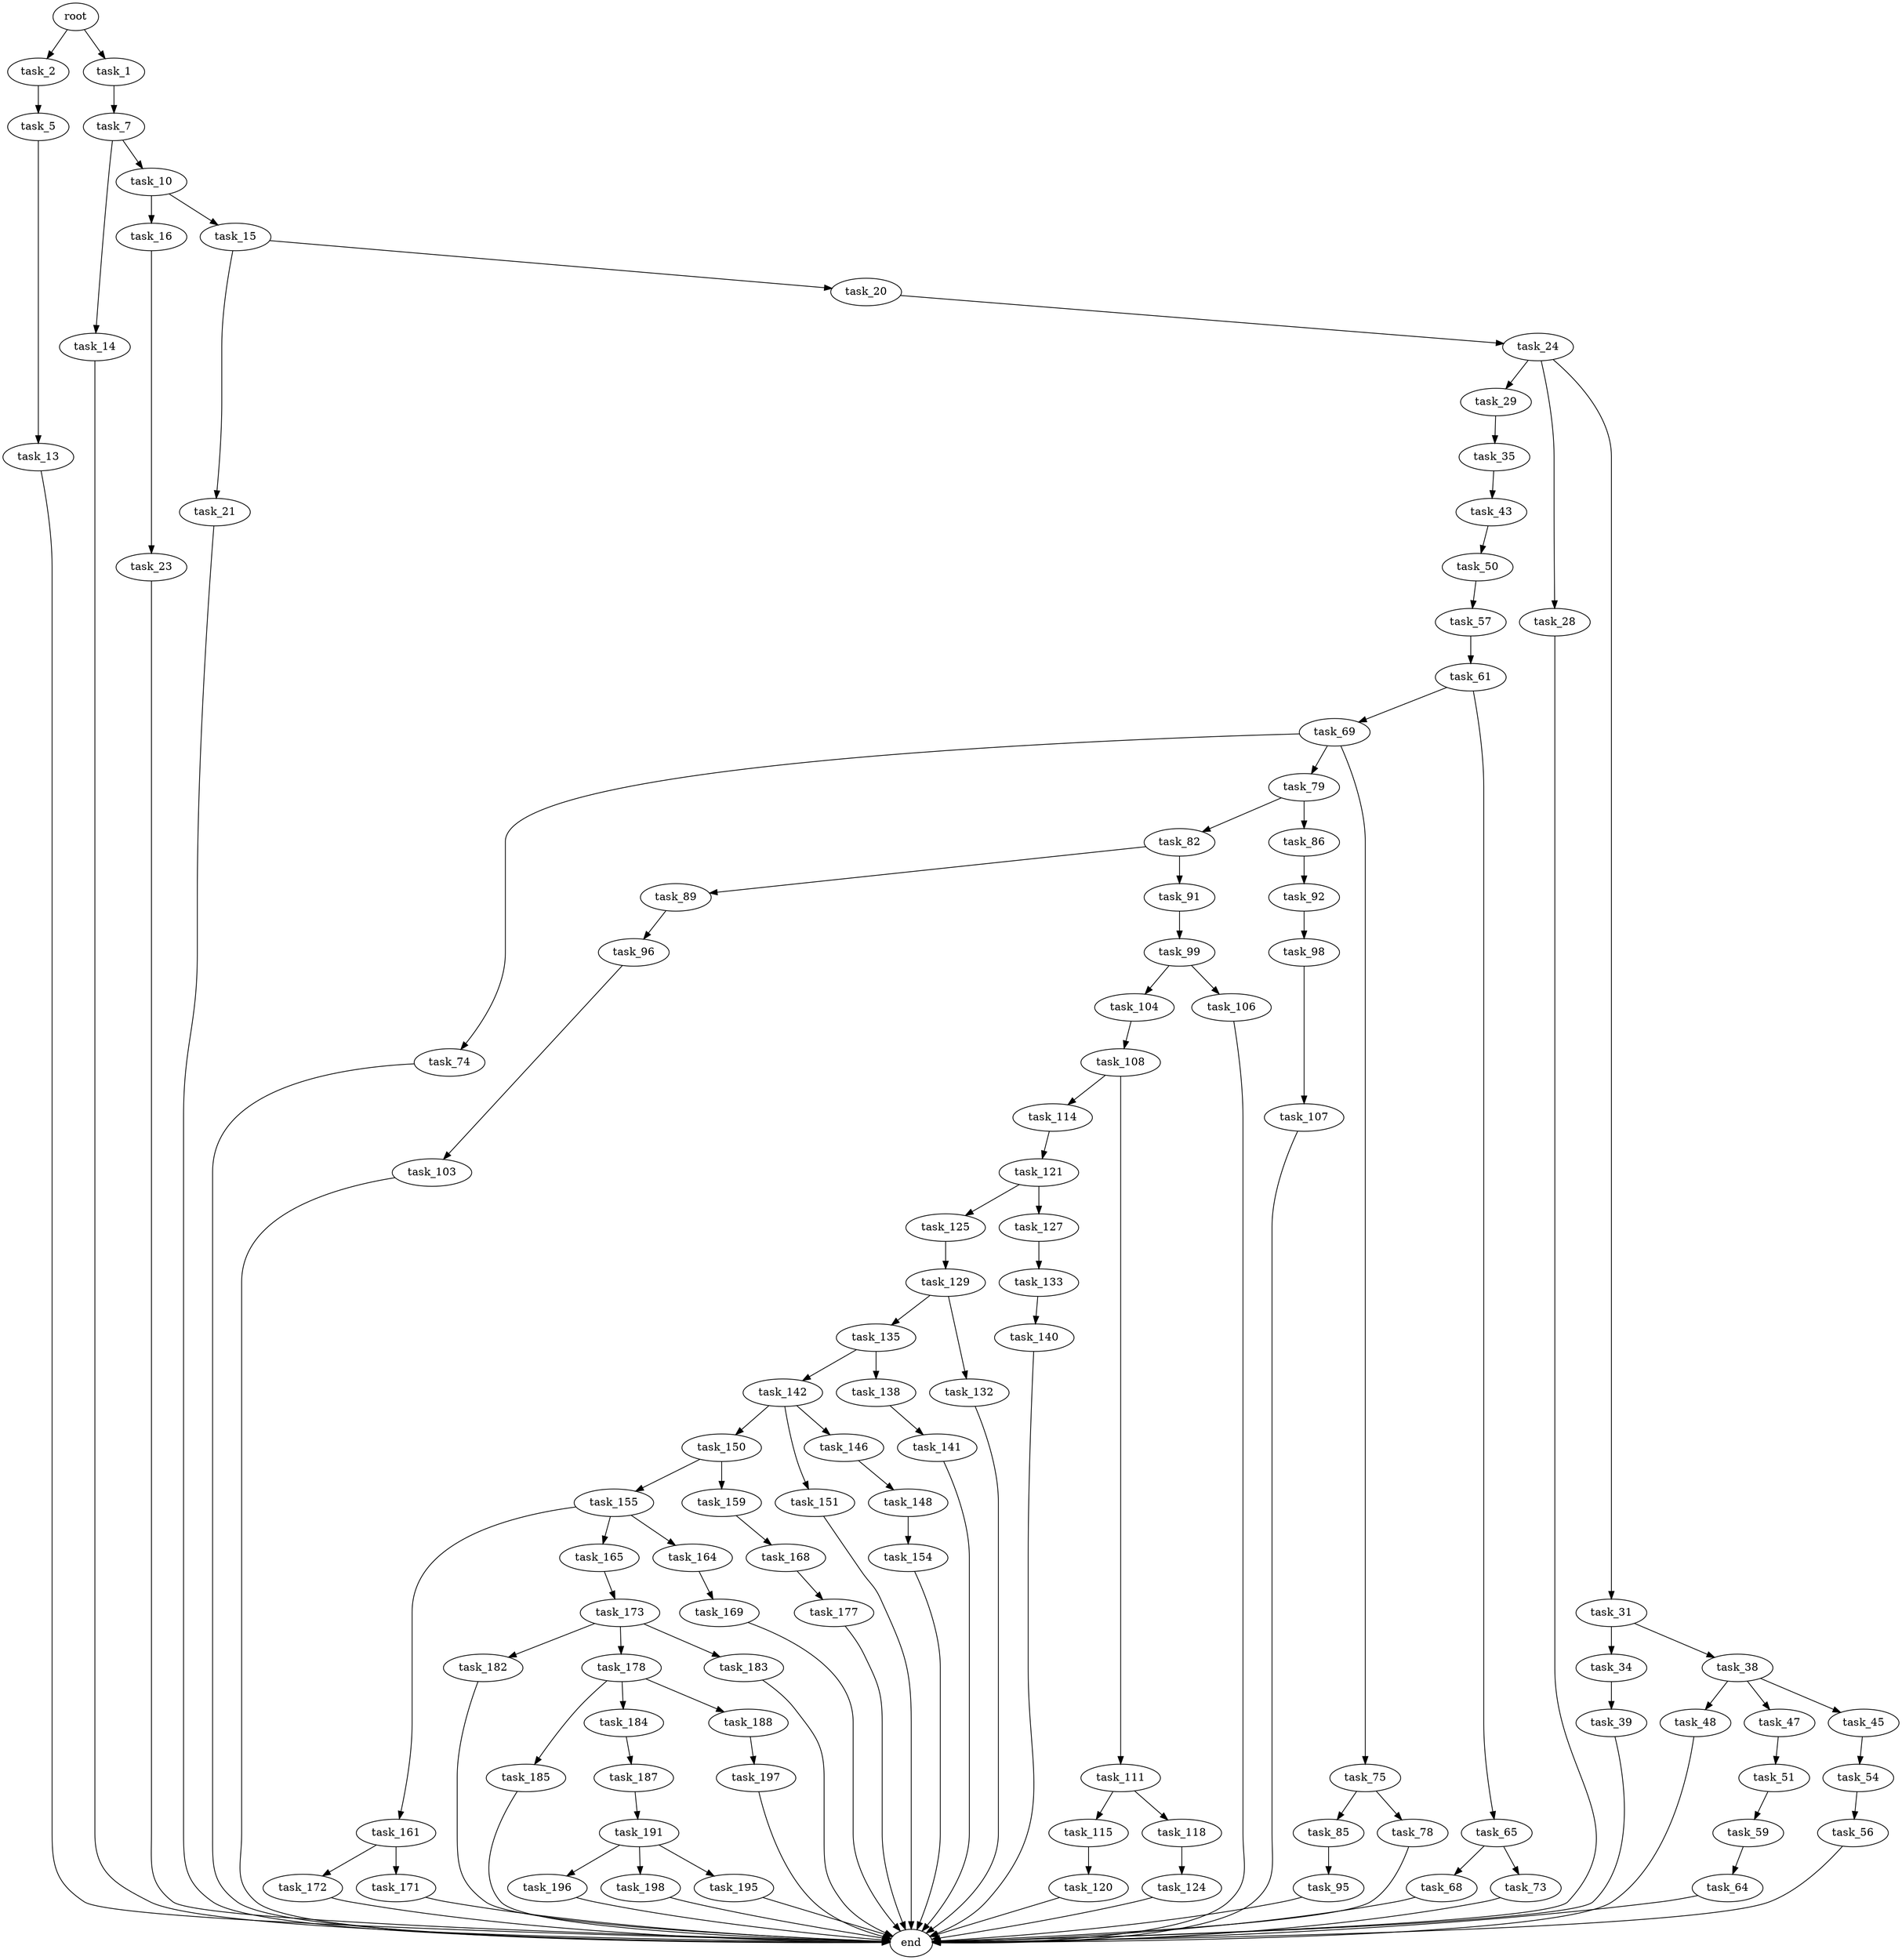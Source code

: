 digraph G {
  task_124 [size="94926230556.000000"];
  task_107 [size="422928421726.000000"];
  task_129 [size="306276445137.000000"];
  task_182 [size="564807989849.000000"];
  task_135 [size="9694497953.000000"];
  task_191 [size="317030548071.000000"];
  task_155 [size="31304675850.000000"];
  task_24 [size="1073741824000.000000"];
  task_177 [size="311037118021.000000"];
  task_16 [size="39965654931.000000"];
  task_150 [size="68719476736.000000"];
  task_89 [size="68719476736.000000"];
  task_23 [size="28991029248.000000"];
  task_7 [size="620037059.000000"];
  task_74 [size="4394466892.000000"];
  task_29 [size="64112736348.000000"];
  task_114 [size="5071640303.000000"];
  task_34 [size="8589934592.000000"];
  task_69 [size="1073741824000.000000"];
  task_159 [size="8474354660.000000"];
  task_185 [size="368293445632.000000"];
  task_64 [size="398738878096.000000"];
  task_56 [size="549755813888.000000"];
  task_173 [size="187709967530.000000"];
  task_148 [size="28991029248.000000"];
  task_38 [size="1357286675914.000000"];
  task_141 [size="7556098089.000000"];
  task_184 [size="29965728336.000000"];
  task_161 [size="882792074786.000000"];
  task_50 [size="60640470096.000000"];
  task_165 [size="163536248592.000000"];
  task_142 [size="5829067500.000000"];
  task_104 [size="231928233984.000000"];
  task_120 [size="782757789696.000000"];
  task_14 [size="16464289119.000000"];
  root [size="0.000000"];
  task_43 [size="204780296195.000000"];
  task_2 [size="185211282211.000000"];
  task_151 [size="231928233984.000000"];
  task_125 [size="1904507869.000000"];
  task_82 [size="303020151982.000000"];
  task_168 [size="28991029248.000000"];
  task_178 [size="2556338615.000000"];
  task_99 [size="295580592.000000"];
  task_48 [size="449395909976.000000"];
  task_164 [size="141338116660.000000"];
  task_154 [size="23952111642.000000"];
  task_68 [size="110426215729.000000"];
  task_57 [size="20236816412.000000"];
  task_127 [size="532576859956.000000"];
  task_15 [size="16108936526.000000"];
  task_115 [size="28991029248.000000"];
  task_28 [size="1228323304.000000"];
  task_106 [size="153276193422.000000"];
  task_13 [size="68719476736.000000"];
  task_183 [size="11533668152.000000"];
  task_79 [size="134217728000.000000"];
  task_91 [size="96668289682.000000"];
  task_51 [size="28107603133.000000"];
  task_103 [size="398327331027.000000"];
  task_39 [size="96876003507.000000"];
  task_187 [size="23934398451.000000"];
  task_140 [size="89684096316.000000"];
  task_21 [size="26124327710.000000"];
  task_35 [size="658515755092.000000"];
  task_85 [size="368293445632.000000"];
  task_1 [size="1073741824000.000000"];
  task_47 [size="98738535948.000000"];
  task_75 [size="231928233984.000000"];
  task_5 [size="30883529604.000000"];
  task_188 [size="1073741824000.000000"];
  task_78 [size="161662864510.000000"];
  task_172 [size="368293445632.000000"];
  task_92 [size="117900916920.000000"];
  task_108 [size="138666358680.000000"];
  task_45 [size="60231711235.000000"];
  task_196 [size="134217728000.000000"];
  task_73 [size="6827672421.000000"];
  task_59 [size="782757789696.000000"];
  task_133 [size="14284235004.000000"];
  task_86 [size="788040060912.000000"];
  task_118 [size="68719476736.000000"];
  end [size="0.000000"];
  task_169 [size="231928233984.000000"];
  task_98 [size="782757789696.000000"];
  task_138 [size="30214891592.000000"];
  task_61 [size="877641220.000000"];
  task_65 [size="384923888057.000000"];
  task_198 [size="368293445632.000000"];
  task_171 [size="231928233984.000000"];
  task_95 [size="357677775573.000000"];
  task_54 [size="8589934592.000000"];
  task_20 [size="28991029248.000000"];
  task_10 [size="18562859589.000000"];
  task_121 [size="33062426961.000000"];
  task_197 [size="31931537424.000000"];
  task_146 [size="24905518330.000000"];
  task_132 [size="368293445632.000000"];
  task_195 [size="231928233984.000000"];
  task_111 [size="782757789696.000000"];
  task_31 [size="10596289528.000000"];
  task_96 [size="368293445632.000000"];

  task_124 -> end [size="1.000000"];
  task_107 -> end [size="1.000000"];
  task_129 -> task_135 [size="301989888.000000"];
  task_129 -> task_132 [size="301989888.000000"];
  task_182 -> end [size="1.000000"];
  task_135 -> task_142 [size="838860800.000000"];
  task_135 -> task_138 [size="838860800.000000"];
  task_191 -> task_196 [size="411041792.000000"];
  task_191 -> task_195 [size="411041792.000000"];
  task_191 -> task_198 [size="411041792.000000"];
  task_155 -> task_164 [size="33554432.000000"];
  task_155 -> task_165 [size="33554432.000000"];
  task_155 -> task_161 [size="33554432.000000"];
  task_24 -> task_31 [size="838860800.000000"];
  task_24 -> task_28 [size="838860800.000000"];
  task_24 -> task_29 [size="838860800.000000"];
  task_177 -> end [size="1.000000"];
  task_16 -> task_23 [size="838860800.000000"];
  task_150 -> task_155 [size="134217728.000000"];
  task_150 -> task_159 [size="134217728.000000"];
  task_89 -> task_96 [size="134217728.000000"];
  task_23 -> end [size="1.000000"];
  task_7 -> task_10 [size="33554432.000000"];
  task_7 -> task_14 [size="33554432.000000"];
  task_74 -> end [size="1.000000"];
  task_29 -> task_35 [size="134217728.000000"];
  task_114 -> task_121 [size="301989888.000000"];
  task_34 -> task_39 [size="33554432.000000"];
  task_69 -> task_74 [size="838860800.000000"];
  task_69 -> task_75 [size="838860800.000000"];
  task_69 -> task_79 [size="838860800.000000"];
  task_159 -> task_168 [size="301989888.000000"];
  task_185 -> end [size="1.000000"];
  task_64 -> end [size="1.000000"];
  task_56 -> end [size="1.000000"];
  task_173 -> task_182 [size="679477248.000000"];
  task_173 -> task_183 [size="679477248.000000"];
  task_173 -> task_178 [size="679477248.000000"];
  task_148 -> task_154 [size="75497472.000000"];
  task_38 -> task_45 [size="838860800.000000"];
  task_38 -> task_48 [size="838860800.000000"];
  task_38 -> task_47 [size="838860800.000000"];
  task_141 -> end [size="1.000000"];
  task_184 -> task_187 [size="33554432.000000"];
  task_161 -> task_172 [size="838860800.000000"];
  task_161 -> task_171 [size="838860800.000000"];
  task_50 -> task_57 [size="134217728.000000"];
  task_165 -> task_173 [size="134217728.000000"];
  task_142 -> task_151 [size="134217728.000000"];
  task_142 -> task_146 [size="134217728.000000"];
  task_142 -> task_150 [size="134217728.000000"];
  task_104 -> task_108 [size="301989888.000000"];
  task_120 -> end [size="1.000000"];
  task_14 -> end [size="1.000000"];
  root -> task_1 [size="1.000000"];
  root -> task_2 [size="1.000000"];
  task_43 -> task_50 [size="301989888.000000"];
  task_2 -> task_5 [size="209715200.000000"];
  task_151 -> end [size="1.000000"];
  task_125 -> task_129 [size="33554432.000000"];
  task_82 -> task_89 [size="301989888.000000"];
  task_82 -> task_91 [size="301989888.000000"];
  task_168 -> task_177 [size="75497472.000000"];
  task_178 -> task_184 [size="209715200.000000"];
  task_178 -> task_185 [size="209715200.000000"];
  task_178 -> task_188 [size="209715200.000000"];
  task_99 -> task_106 [size="33554432.000000"];
  task_99 -> task_104 [size="33554432.000000"];
  task_48 -> end [size="1.000000"];
  task_164 -> task_169 [size="536870912.000000"];
  task_154 -> end [size="1.000000"];
  task_68 -> end [size="1.000000"];
  task_57 -> task_61 [size="411041792.000000"];
  task_127 -> task_133 [size="679477248.000000"];
  task_15 -> task_20 [size="536870912.000000"];
  task_15 -> task_21 [size="536870912.000000"];
  task_115 -> task_120 [size="75497472.000000"];
  task_28 -> end [size="1.000000"];
  task_106 -> end [size="1.000000"];
  task_13 -> end [size="1.000000"];
  task_183 -> end [size="1.000000"];
  task_79 -> task_82 [size="209715200.000000"];
  task_79 -> task_86 [size="209715200.000000"];
  task_91 -> task_99 [size="75497472.000000"];
  task_51 -> task_59 [size="75497472.000000"];
  task_103 -> end [size="1.000000"];
  task_39 -> end [size="1.000000"];
  task_187 -> task_191 [size="411041792.000000"];
  task_140 -> end [size="1.000000"];
  task_21 -> end [size="1.000000"];
  task_35 -> task_43 [size="411041792.000000"];
  task_85 -> task_95 [size="411041792.000000"];
  task_1 -> task_7 [size="838860800.000000"];
  task_47 -> task_51 [size="134217728.000000"];
  task_75 -> task_78 [size="301989888.000000"];
  task_75 -> task_85 [size="301989888.000000"];
  task_5 -> task_13 [size="536870912.000000"];
  task_188 -> task_197 [size="838860800.000000"];
  task_78 -> end [size="1.000000"];
  task_172 -> end [size="1.000000"];
  task_92 -> task_98 [size="134217728.000000"];
  task_108 -> task_114 [size="134217728.000000"];
  task_108 -> task_111 [size="134217728.000000"];
  task_45 -> task_54 [size="209715200.000000"];
  task_196 -> end [size="1.000000"];
  task_73 -> end [size="1.000000"];
  task_59 -> task_64 [size="679477248.000000"];
  task_133 -> task_140 [size="75497472.000000"];
  task_86 -> task_92 [size="536870912.000000"];
  task_118 -> task_124 [size="134217728.000000"];
  task_169 -> end [size="1.000000"];
  task_98 -> task_107 [size="679477248.000000"];
  task_138 -> task_141 [size="536870912.000000"];
  task_61 -> task_69 [size="33554432.000000"];
  task_61 -> task_65 [size="33554432.000000"];
  task_65 -> task_73 [size="411041792.000000"];
  task_65 -> task_68 [size="411041792.000000"];
  task_198 -> end [size="1.000000"];
  task_171 -> end [size="1.000000"];
  task_95 -> end [size="1.000000"];
  task_54 -> task_56 [size="33554432.000000"];
  task_20 -> task_24 [size="75497472.000000"];
  task_10 -> task_16 [size="411041792.000000"];
  task_10 -> task_15 [size="411041792.000000"];
  task_121 -> task_125 [size="33554432.000000"];
  task_121 -> task_127 [size="33554432.000000"];
  task_197 -> end [size="1.000000"];
  task_146 -> task_148 [size="75497472.000000"];
  task_132 -> end [size="1.000000"];
  task_195 -> end [size="1.000000"];
  task_111 -> task_118 [size="679477248.000000"];
  task_111 -> task_115 [size="679477248.000000"];
  task_31 -> task_34 [size="411041792.000000"];
  task_31 -> task_38 [size="411041792.000000"];
  task_96 -> task_103 [size="411041792.000000"];
}
